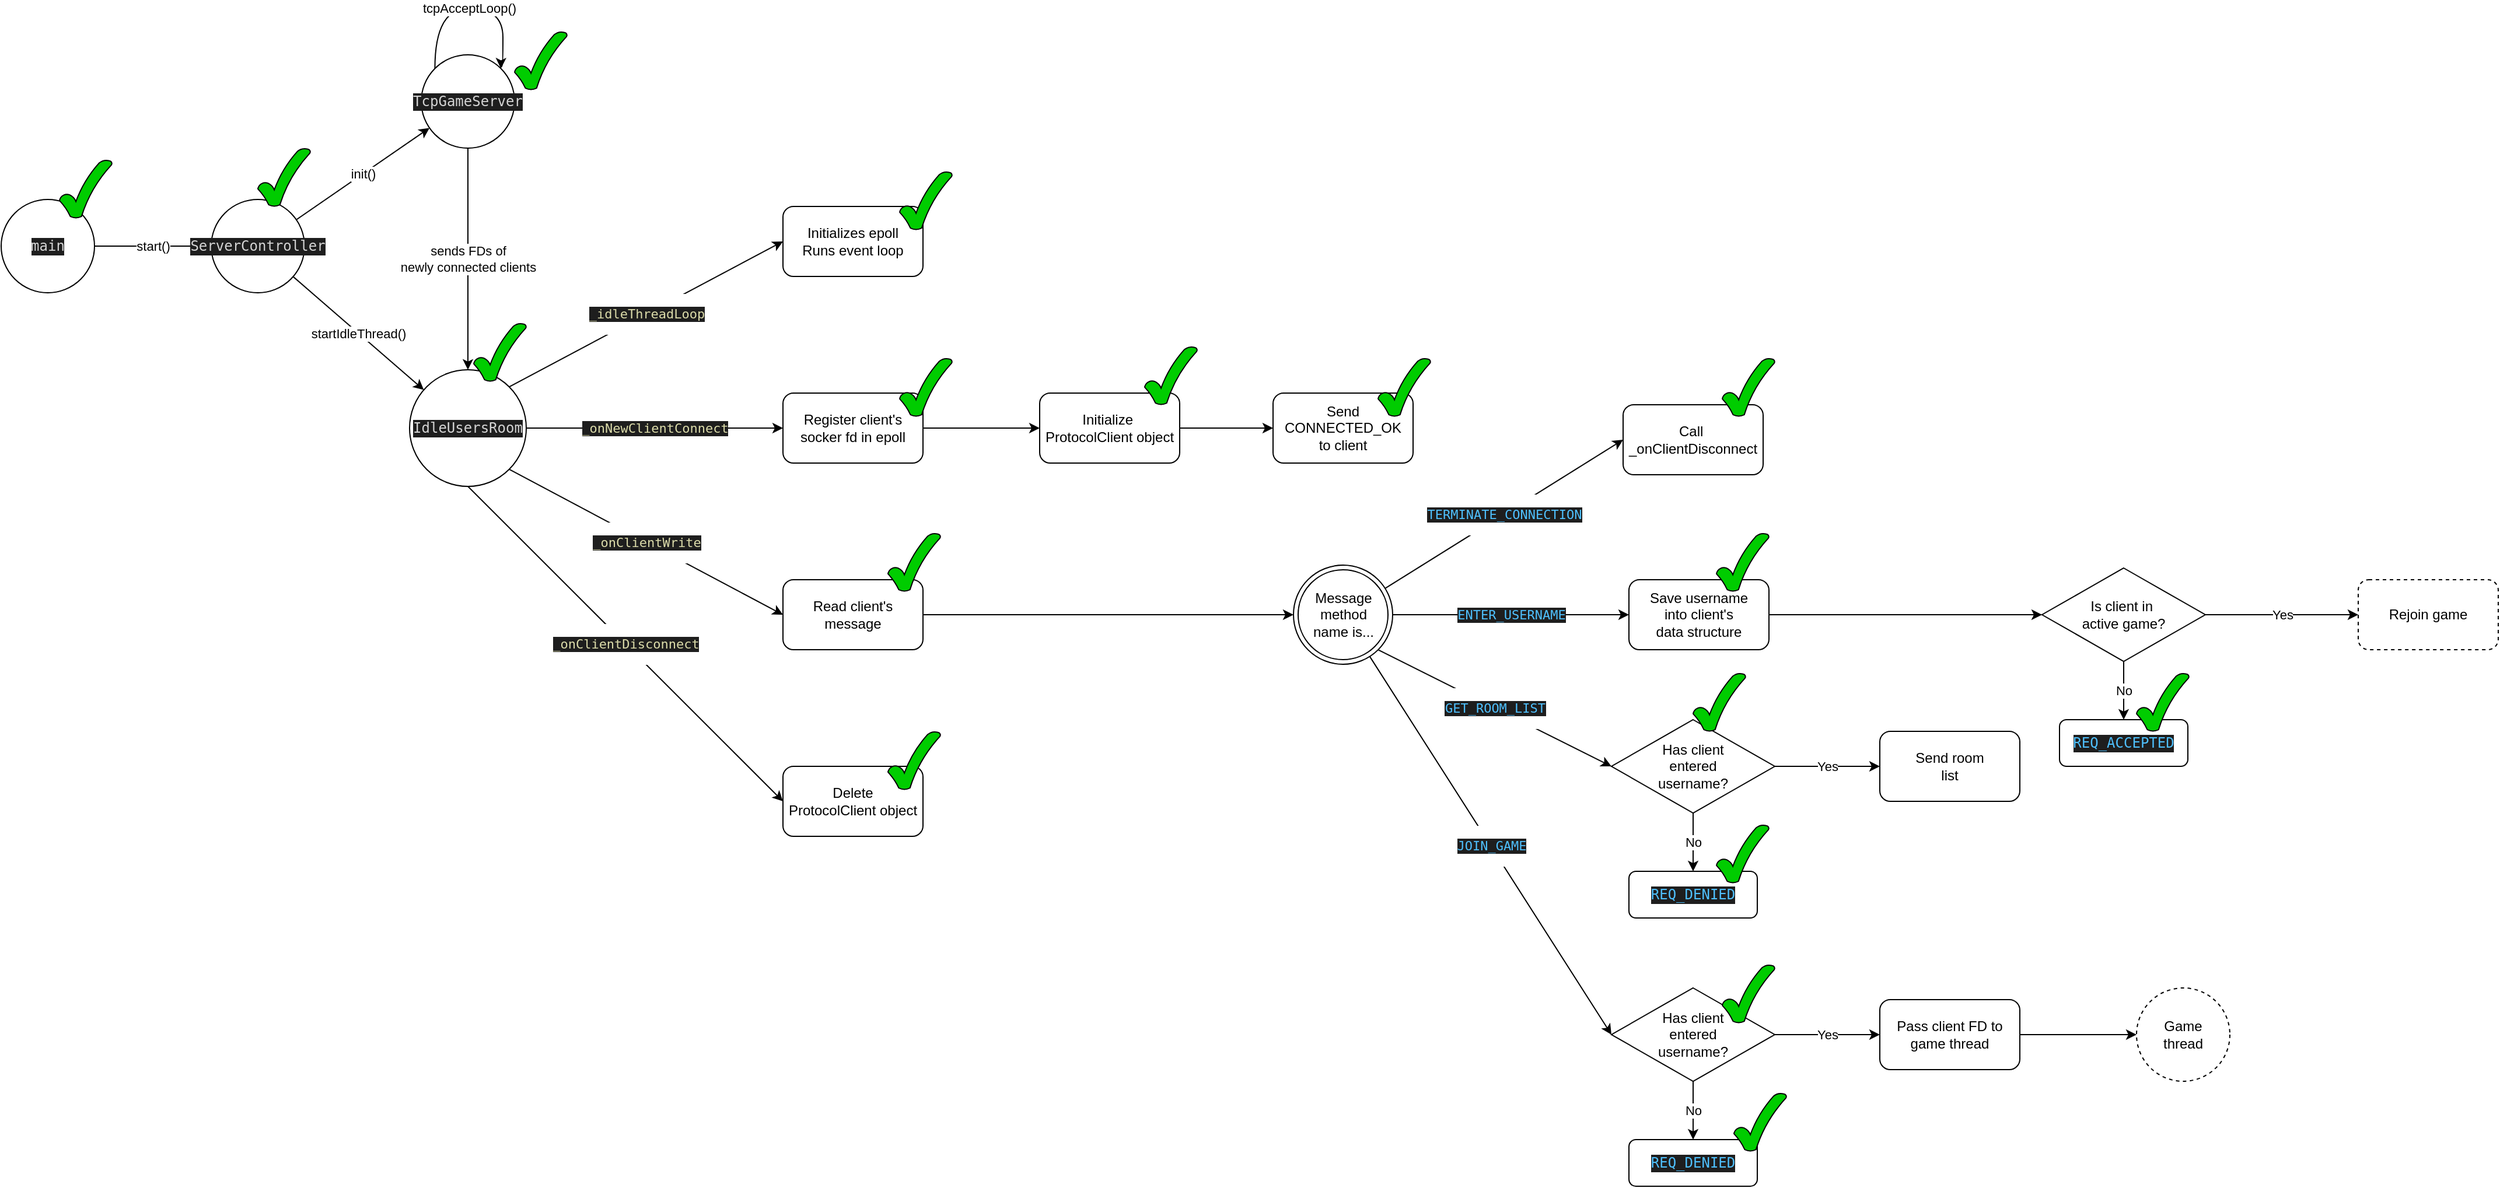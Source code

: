 <mxfile version="22.0.3" type="device">
  <diagram name="Stránka-1" id="AX3X97nkJAmhzNTTR66E">
    <mxGraphModel dx="1301" dy="641" grid="1" gridSize="10" guides="1" tooltips="1" connect="1" arrows="1" fold="1" page="1" pageScale="1" pageWidth="1169" pageHeight="827" math="0" shadow="0">
      <root>
        <mxCell id="0" />
        <mxCell id="1" parent="0" />
        <mxCell id="cRxK8toMLHe_qEw1AbKh-6" value="start()" style="edgeStyle=orthogonalEdgeStyle;rounded=0;orthogonalLoop=1;jettySize=auto;html=1;" parent="1" source="cRxK8toMLHe_qEw1AbKh-2" target="cRxK8toMLHe_qEw1AbKh-5" edge="1">
          <mxGeometry relative="1" as="geometry" />
        </mxCell>
        <mxCell id="cRxK8toMLHe_qEw1AbKh-2" value="&lt;div style=&quot;background-color:#1e1e1e;color:#d4d4d4&quot;&gt;&lt;pre style=&quot;font-family:&#39;JetBrains Mono&#39;,monospace;font-size:9,8pt;&quot;&gt;main&lt;/pre&gt;&lt;/div&gt;" style="ellipse;whiteSpace=wrap;html=1;aspect=fixed;" parent="1" vertex="1">
          <mxGeometry x="30" y="204" width="80" height="80" as="geometry" />
        </mxCell>
        <mxCell id="cRxK8toMLHe_qEw1AbKh-9" value="startIdleThread()" style="rounded=0;orthogonalLoop=1;jettySize=auto;html=1;" parent="1" source="cRxK8toMLHe_qEw1AbKh-5" target="cRxK8toMLHe_qEw1AbKh-8" edge="1">
          <mxGeometry relative="1" as="geometry" />
        </mxCell>
        <mxCell id="cRxK8toMLHe_qEw1AbKh-11" value="init()" style="rounded=0;orthogonalLoop=1;jettySize=auto;html=1;" parent="1" source="cRxK8toMLHe_qEw1AbKh-5" target="cRxK8toMLHe_qEw1AbKh-10" edge="1">
          <mxGeometry relative="1" as="geometry" />
        </mxCell>
        <mxCell id="cRxK8toMLHe_qEw1AbKh-5" value="&lt;div style=&quot;background-color:#1e1e1e;color:#d4d4d4&quot;&gt;&lt;pre style=&quot;font-family:&#39;JetBrains Mono&#39;,monospace;font-size:9,8pt;&quot;&gt;ServerController&lt;/pre&gt;&lt;/div&gt;" style="ellipse;whiteSpace=wrap;html=1;aspect=fixed;" parent="1" vertex="1">
          <mxGeometry x="210" y="204" width="80" height="80" as="geometry" />
        </mxCell>
        <mxCell id="cRxK8toMLHe_qEw1AbKh-20" value="&lt;div style=&quot;background-color:#1e1e1e;color:#d4d4d4&quot;&gt;&lt;pre style=&quot;font-family:&#39;JetBrains Mono&#39;,monospace;font-size:9,8pt;&quot;&gt;&lt;span style=&quot;color:#dcdcaa;&quot;&gt;_idleThreadLoop&lt;/span&gt;&lt;/pre&gt;&lt;/div&gt;" style="rounded=0;orthogonalLoop=1;jettySize=auto;html=1;exitX=1;exitY=0;exitDx=0;exitDy=0;entryX=0;entryY=0.5;entryDx=0;entryDy=0;" parent="1" source="cRxK8toMLHe_qEw1AbKh-8" target="cRxK8toMLHe_qEw1AbKh-22" edge="1">
          <mxGeometry relative="1" as="geometry">
            <mxPoint x="600" y="240" as="targetPoint" />
          </mxGeometry>
        </mxCell>
        <mxCell id="cRxK8toMLHe_qEw1AbKh-23" value="&lt;div style=&quot;background-color:#1e1e1e;color:#d4d4d4&quot;&gt;&lt;pre style=&quot;font-family:&#39;JetBrains Mono&#39;,monospace;font-size:9,8pt;&quot;&gt;&lt;span style=&quot;color:#dcdcaa;&quot;&gt;_onNewClientConnect&lt;/span&gt;&lt;/pre&gt;&lt;/div&gt;" style="edgeStyle=orthogonalEdgeStyle;rounded=0;orthogonalLoop=1;jettySize=auto;html=1;entryX=0;entryY=0.5;entryDx=0;entryDy=0;" parent="1" source="cRxK8toMLHe_qEw1AbKh-8" target="cRxK8toMLHe_qEw1AbKh-27" edge="1">
          <mxGeometry relative="1" as="geometry">
            <mxPoint x="680" y="400" as="targetPoint" />
          </mxGeometry>
        </mxCell>
        <mxCell id="cRxK8toMLHe_qEw1AbKh-29" value="&lt;div style=&quot;background-color:#1e1e1e;color:#d4d4d4&quot;&gt;&lt;pre style=&quot;font-family:&#39;JetBrains Mono&#39;,monospace;font-size:9,8pt;&quot;&gt;&lt;span style=&quot;color:#dbdbaa;&quot;&gt;_onClientWrite&lt;/span&gt;&lt;/pre&gt;&lt;/div&gt;" style="rounded=0;orthogonalLoop=1;jettySize=auto;html=1;exitX=1;exitY=1;exitDx=0;exitDy=0;entryX=0;entryY=0.5;entryDx=0;entryDy=0;" parent="1" source="cRxK8toMLHe_qEw1AbKh-8" target="cRxK8toMLHe_qEw1AbKh-32" edge="1">
          <mxGeometry relative="1" as="geometry">
            <mxPoint x="630" y="530" as="targetPoint" />
          </mxGeometry>
        </mxCell>
        <mxCell id="cRxK8toMLHe_qEw1AbKh-8" value="&lt;div style=&quot;background-color:#1e1e1e;color:#d4d4d4&quot;&gt;&lt;pre style=&quot;font-family:&#39;JetBrains Mono&#39;,monospace;font-size:9,8pt;&quot;&gt;IdleUsersRoom&lt;/pre&gt;&lt;/div&gt;" style="ellipse;whiteSpace=wrap;html=1;aspect=fixed;" parent="1" vertex="1">
          <mxGeometry x="380" y="350" width="100" height="100" as="geometry" />
        </mxCell>
        <mxCell id="cRxK8toMLHe_qEw1AbKh-12" value="sends FDs of &lt;br&gt;newly connected clients" style="edgeStyle=orthogonalEdgeStyle;rounded=0;orthogonalLoop=1;jettySize=auto;html=1;" parent="1" source="cRxK8toMLHe_qEw1AbKh-10" target="cRxK8toMLHe_qEw1AbKh-8" edge="1">
          <mxGeometry relative="1" as="geometry" />
        </mxCell>
        <mxCell id="cRxK8toMLHe_qEw1AbKh-10" value="&lt;div style=&quot;background-color:#1e1e1e;color:#d4d4d4&quot;&gt;&lt;pre style=&quot;font-family:&#39;JetBrains Mono&#39;,monospace;font-size:9,8pt;&quot;&gt;TcpGameServer&lt;/pre&gt;&lt;/div&gt;" style="ellipse;whiteSpace=wrap;html=1;aspect=fixed;" parent="1" vertex="1">
          <mxGeometry x="390" y="80" width="80" height="80" as="geometry" />
        </mxCell>
        <mxCell id="cRxK8toMLHe_qEw1AbKh-18" value="tcpAcceptLoop()" style="orthogonalLoop=1;jettySize=auto;html=1;exitX=0;exitY=0;exitDx=0;exitDy=0;entryX=1;entryY=0;entryDx=0;entryDy=0;edgeStyle=orthogonalEdgeStyle;curved=1;" parent="1" source="cRxK8toMLHe_qEw1AbKh-10" target="cRxK8toMLHe_qEw1AbKh-10" edge="1">
          <mxGeometry relative="1" as="geometry">
            <Array as="points">
              <mxPoint x="402" y="40" />
              <mxPoint x="460" y="40" />
              <mxPoint x="460" y="90" />
              <mxPoint x="458" y="90" />
            </Array>
          </mxGeometry>
        </mxCell>
        <mxCell id="cRxK8toMLHe_qEw1AbKh-22" value="Initializes epoll&lt;br&gt;Runs event loop" style="rounded=1;whiteSpace=wrap;html=1;container=1;" parent="1" vertex="1">
          <mxGeometry x="700" y="210" width="120" height="60" as="geometry" />
        </mxCell>
        <mxCell id="cRxK8toMLHe_qEw1AbKh-36" value="" style="edgeStyle=orthogonalEdgeStyle;rounded=0;orthogonalLoop=1;jettySize=auto;html=1;" parent="1" source="cRxK8toMLHe_qEw1AbKh-26" target="cRxK8toMLHe_qEw1AbKh-35" edge="1">
          <mxGeometry relative="1" as="geometry" />
        </mxCell>
        <mxCell id="cRxK8toMLHe_qEw1AbKh-26" value="Initialize&amp;nbsp;&lt;br&gt;ProtocolClient object" style="rounded=1;whiteSpace=wrap;html=1;" parent="1" vertex="1">
          <mxGeometry x="920" y="370" width="120" height="60" as="geometry" />
        </mxCell>
        <mxCell id="cRxK8toMLHe_qEw1AbKh-28" style="edgeStyle=orthogonalEdgeStyle;rounded=0;orthogonalLoop=1;jettySize=auto;html=1;entryX=0;entryY=0.5;entryDx=0;entryDy=0;" parent="1" source="cRxK8toMLHe_qEw1AbKh-27" target="cRxK8toMLHe_qEw1AbKh-26" edge="1">
          <mxGeometry relative="1" as="geometry" />
        </mxCell>
        <mxCell id="cRxK8toMLHe_qEw1AbKh-27" value="Register client&#39;s&lt;br&gt;socker fd in epoll" style="rounded=1;whiteSpace=wrap;html=1;" parent="1" vertex="1">
          <mxGeometry x="700" y="370" width="120" height="60" as="geometry" />
        </mxCell>
        <mxCell id="cRxK8toMLHe_qEw1AbKh-33" style="edgeStyle=orthogonalEdgeStyle;rounded=0;orthogonalLoop=1;jettySize=auto;html=1;entryX=0;entryY=0.5;entryDx=0;entryDy=0;" parent="1" source="cRxK8toMLHe_qEw1AbKh-32" target="cRxK8toMLHe_qEw1AbKh-34" edge="1">
          <mxGeometry relative="1" as="geometry">
            <mxPoint x="920.0" y="560" as="targetPoint" />
          </mxGeometry>
        </mxCell>
        <mxCell id="cRxK8toMLHe_qEw1AbKh-32" value="Read client&#39;s message" style="rounded=1;whiteSpace=wrap;html=1;" parent="1" vertex="1">
          <mxGeometry x="700" y="530" width="120" height="60" as="geometry" />
        </mxCell>
        <mxCell id="cRxK8toMLHe_qEw1AbKh-41" value="&lt;div style=&quot;background-color:#1e1e1e;color:#d4d4d4&quot;&gt;&lt;pre style=&quot;font-family:&#39;JetBrains Mono&#39;,monospace;font-size:9,8pt;&quot;&gt;&lt;span style=&quot;color:#4fc1ff;&quot;&gt;TERMINATE_CONNECTION&lt;/span&gt;&lt;/pre&gt;&lt;/div&gt;" style="rounded=0;orthogonalLoop=1;jettySize=auto;html=1;entryX=0;entryY=0.5;entryDx=0;entryDy=0;" parent="1" source="cRxK8toMLHe_qEw1AbKh-34" target="cRxK8toMLHe_qEw1AbKh-42" edge="1">
          <mxGeometry relative="1" as="geometry">
            <mxPoint x="1520" y="560" as="targetPoint" />
          </mxGeometry>
        </mxCell>
        <mxCell id="cRxK8toMLHe_qEw1AbKh-43" value="&lt;div style=&quot;background-color:#1e1e1e;color:#d4d4d4&quot;&gt;&lt;pre style=&quot;font-family:&#39;JetBrains Mono&#39;,monospace;font-size:9,8pt;&quot;&gt;&lt;span style=&quot;color:#4fc1ff;&quot;&gt;ENTER_USERNAME&lt;/span&gt;&lt;/pre&gt;&lt;/div&gt;" style="edgeStyle=orthogonalEdgeStyle;rounded=0;orthogonalLoop=1;jettySize=auto;html=1;entryX=0;entryY=0.5;entryDx=0;entryDy=0;" parent="1" source="cRxK8toMLHe_qEw1AbKh-34" target="cRxK8toMLHe_qEw1AbKh-44" edge="1">
          <mxGeometry relative="1" as="geometry">
            <mxPoint x="1430" y="560" as="targetPoint" />
          </mxGeometry>
        </mxCell>
        <mxCell id="cRxK8toMLHe_qEw1AbKh-56" value="&lt;div style=&quot;background-color:#1e1e1e;color:#d4d4d4&quot;&gt;&lt;pre style=&quot;font-family:&#39;JetBrains Mono&#39;,monospace;font-size:9,8pt;&quot;&gt;&lt;span style=&quot;color:#4fc1ff;&quot;&gt;JOIN_GAME&lt;/span&gt;&lt;/pre&gt;&lt;/div&gt;" style="rounded=0;orthogonalLoop=1;jettySize=auto;html=1;entryX=0;entryY=0.5;entryDx=0;entryDy=0;" parent="1" source="cRxK8toMLHe_qEw1AbKh-34" target="cRxK8toMLHe_qEw1AbKh-59" edge="1">
          <mxGeometry relative="1" as="geometry">
            <mxPoint x="1300" y="860" as="targetPoint" />
          </mxGeometry>
        </mxCell>
        <mxCell id="cRxK8toMLHe_qEw1AbKh-34" value="Message&lt;br&gt;method&lt;br&gt;name is..." style="ellipse;shape=doubleEllipse;html=1;dashed=0;whiteSpace=wrap;aspect=fixed;" parent="1" vertex="1">
          <mxGeometry x="1137.5" y="517.5" width="85" height="85" as="geometry" />
        </mxCell>
        <mxCell id="cRxK8toMLHe_qEw1AbKh-35" value="Send CONNECTED_OK&lt;br&gt;to client" style="rounded=1;whiteSpace=wrap;html=1;" parent="1" vertex="1">
          <mxGeometry x="1120" y="370" width="120" height="60" as="geometry" />
        </mxCell>
        <mxCell id="cRxK8toMLHe_qEw1AbKh-39" value="&lt;div style=&quot;background-color:#1e1e1e;color:#d4d4d4&quot;&gt;&lt;pre style=&quot;font-family:&#39;JetBrains Mono&#39;,monospace;font-size:14,3pt;&quot;&gt;&lt;span style=&quot;color:#dcdcaa;&quot;&gt;_onClientDisconnect&lt;/span&gt;&lt;/pre&gt;&lt;/div&gt;" style="rounded=0;orthogonalLoop=1;jettySize=auto;html=1;exitX=0.5;exitY=1;exitDx=0;exitDy=0;entryX=0;entryY=0.5;entryDx=0;entryDy=0;" parent="1" source="cRxK8toMLHe_qEw1AbKh-8" target="cRxK8toMLHe_qEw1AbKh-40" edge="1">
          <mxGeometry x="-0.0" relative="1" as="geometry">
            <mxPoint x="660" y="740" as="targetPoint" />
            <mxPoint x="400" y="530" as="sourcePoint" />
            <mxPoint as="offset" />
          </mxGeometry>
        </mxCell>
        <mxCell id="cRxK8toMLHe_qEw1AbKh-40" value="Delete&lt;br&gt;ProtocolClient object" style="rounded=1;whiteSpace=wrap;html=1;" parent="1" vertex="1">
          <mxGeometry x="700" y="690" width="120" height="60" as="geometry" />
        </mxCell>
        <mxCell id="cRxK8toMLHe_qEw1AbKh-42" value="Call&amp;nbsp;&lt;br&gt;_onClientDisconnect" style="rounded=1;whiteSpace=wrap;html=1;" parent="1" vertex="1">
          <mxGeometry x="1420" y="380" width="120" height="60" as="geometry" />
        </mxCell>
        <mxCell id="ALvWdpfqkTMhX2sJv-Bu-17" style="edgeStyle=orthogonalEdgeStyle;rounded=0;orthogonalLoop=1;jettySize=auto;html=1;entryX=0;entryY=0.5;entryDx=0;entryDy=0;" edge="1" parent="1" source="cRxK8toMLHe_qEw1AbKh-44" target="cRxK8toMLHe_qEw1AbKh-68">
          <mxGeometry relative="1" as="geometry" />
        </mxCell>
        <mxCell id="cRxK8toMLHe_qEw1AbKh-44" value="Save username&lt;br&gt;into client&#39;s&lt;br&gt;data structure" style="rounded=1;whiteSpace=wrap;html=1;" parent="1" vertex="1">
          <mxGeometry x="1425" y="530" width="120" height="60" as="geometry" />
        </mxCell>
        <mxCell id="cRxK8toMLHe_qEw1AbKh-46" value="&lt;div style=&quot;background-color:#1e1e1e;color:#d4d4d4&quot;&gt;&lt;pre style=&quot;font-family:&#39;JetBrains Mono&#39;,monospace;font-size:9,8pt;&quot;&gt;&lt;span style=&quot;color:#4fc1ff;&quot;&gt;GET_ROOM_LIST&lt;/span&gt;&lt;/pre&gt;&lt;/div&gt;" style="rounded=0;orthogonalLoop=1;jettySize=auto;html=1;entryX=0;entryY=0.5;entryDx=0;entryDy=0;exitX=1;exitY=1;exitDx=0;exitDy=0;" parent="1" source="cRxK8toMLHe_qEw1AbKh-34" target="cRxK8toMLHe_qEw1AbKh-48" edge="1">
          <mxGeometry relative="1" as="geometry">
            <mxPoint x="1416.95" y="660" as="targetPoint" />
            <mxPoint x="1220.002" y="617.552" as="sourcePoint" />
          </mxGeometry>
        </mxCell>
        <mxCell id="cRxK8toMLHe_qEw1AbKh-53" value="No" style="edgeStyle=orthogonalEdgeStyle;rounded=0;orthogonalLoop=1;jettySize=auto;html=1;entryX=0.5;entryY=0;entryDx=0;entryDy=0;" parent="1" source="cRxK8toMLHe_qEw1AbKh-48" target="cRxK8toMLHe_qEw1AbKh-51" edge="1">
          <mxGeometry relative="1" as="geometry" />
        </mxCell>
        <mxCell id="cRxK8toMLHe_qEw1AbKh-54" value="Yes" style="edgeStyle=orthogonalEdgeStyle;rounded=0;orthogonalLoop=1;jettySize=auto;html=1;entryX=0;entryY=0.5;entryDx=0;entryDy=0;" parent="1" source="cRxK8toMLHe_qEw1AbKh-48" target="ALvWdpfqkTMhX2sJv-Bu-18" edge="1">
          <mxGeometry relative="1" as="geometry">
            <mxPoint x="1630" y="690" as="targetPoint" />
          </mxGeometry>
        </mxCell>
        <mxCell id="cRxK8toMLHe_qEw1AbKh-48" value="Has client&lt;br&gt;entered&lt;br&gt;username?" style="rhombus;whiteSpace=wrap;html=1;" parent="1" vertex="1">
          <mxGeometry x="1410" y="650" width="140" height="80" as="geometry" />
        </mxCell>
        <mxCell id="cRxK8toMLHe_qEw1AbKh-51" value="&lt;div style=&quot;background-color:#1e1e1e;color:#d4d4d4&quot;&gt;&lt;pre style=&quot;font-family:&#39;JetBrains Mono&#39;,monospace;font-size:9,8pt;&quot;&gt;&lt;span style=&quot;color:#4fc1ff;&quot;&gt;REQ_DENIED&lt;/span&gt;&lt;/pre&gt;&lt;/div&gt;" style="rounded=1;whiteSpace=wrap;html=1;" parent="1" vertex="1">
          <mxGeometry x="1425" y="780" width="110" height="40" as="geometry" />
        </mxCell>
        <mxCell id="cRxK8toMLHe_qEw1AbKh-57" value="No" style="edgeStyle=orthogonalEdgeStyle;rounded=0;orthogonalLoop=1;jettySize=auto;html=1;entryX=0.5;entryY=0;entryDx=0;entryDy=0;" parent="1" source="cRxK8toMLHe_qEw1AbKh-59" target="cRxK8toMLHe_qEw1AbKh-60" edge="1">
          <mxGeometry relative="1" as="geometry" />
        </mxCell>
        <mxCell id="cRxK8toMLHe_qEw1AbKh-58" value="Yes" style="edgeStyle=orthogonalEdgeStyle;rounded=0;orthogonalLoop=1;jettySize=auto;html=1;" parent="1" source="cRxK8toMLHe_qEw1AbKh-59" target="cRxK8toMLHe_qEw1AbKh-62" edge="1">
          <mxGeometry relative="1" as="geometry">
            <mxPoint x="1640" y="920" as="targetPoint" />
          </mxGeometry>
        </mxCell>
        <mxCell id="cRxK8toMLHe_qEw1AbKh-59" value="Has client&lt;br&gt;entered&lt;br&gt;username?" style="rhombus;whiteSpace=wrap;html=1;" parent="1" vertex="1">
          <mxGeometry x="1410" y="880" width="140" height="80" as="geometry" />
        </mxCell>
        <mxCell id="cRxK8toMLHe_qEw1AbKh-60" value="&lt;div style=&quot;background-color:#1e1e1e;color:#d4d4d4&quot;&gt;&lt;pre style=&quot;font-family:&#39;JetBrains Mono&#39;,monospace;font-size:9,8pt;&quot;&gt;&lt;span style=&quot;color:#4fc1ff;&quot;&gt;REQ_DENIED&lt;/span&gt;&lt;/pre&gt;&lt;/div&gt;" style="rounded=1;whiteSpace=wrap;html=1;" parent="1" vertex="1">
          <mxGeometry x="1425" y="1010" width="110" height="40" as="geometry" />
        </mxCell>
        <mxCell id="cRxK8toMLHe_qEw1AbKh-64" style="edgeStyle=orthogonalEdgeStyle;rounded=0;orthogonalLoop=1;jettySize=auto;html=1;" parent="1" source="cRxK8toMLHe_qEw1AbKh-62" target="cRxK8toMLHe_qEw1AbKh-65" edge="1">
          <mxGeometry relative="1" as="geometry">
            <mxPoint x="1860" y="920" as="targetPoint" />
          </mxGeometry>
        </mxCell>
        <mxCell id="cRxK8toMLHe_qEw1AbKh-62" value="Pass client FD to game thread" style="rounded=1;whiteSpace=wrap;html=1;" parent="1" vertex="1">
          <mxGeometry x="1640" y="890" width="120" height="60" as="geometry" />
        </mxCell>
        <mxCell id="cRxK8toMLHe_qEw1AbKh-65" value="Game&#xa;thread" style="ellipse;whiteSpace=wrap;html=1;aspect=fixed;dashed=1;" parent="1" vertex="1">
          <mxGeometry x="1860" y="880" width="80" height="80" as="geometry" />
        </mxCell>
        <mxCell id="cRxK8toMLHe_qEw1AbKh-67" value="&lt;div style=&quot;background-color:#1e1e1e;color:#d4d4d4&quot;&gt;&lt;pre style=&quot;font-family:&#39;JetBrains Mono&#39;,monospace;font-size:9,8pt;&quot;&gt;&lt;span style=&quot;color:#4fc1ff;&quot;&gt;REQ_ACCEPTED&lt;/span&gt;&lt;/pre&gt;&lt;/div&gt;" style="rounded=1;whiteSpace=wrap;html=1;" parent="1" vertex="1">
          <mxGeometry x="1794" y="650" width="110" height="40" as="geometry" />
        </mxCell>
        <mxCell id="cRxK8toMLHe_qEw1AbKh-69" value="No" style="edgeStyle=orthogonalEdgeStyle;rounded=0;orthogonalLoop=1;jettySize=auto;html=1;" parent="1" source="cRxK8toMLHe_qEw1AbKh-68" target="cRxK8toMLHe_qEw1AbKh-67" edge="1">
          <mxGeometry relative="1" as="geometry">
            <mxPoint x="1850" y="647.5" as="targetPoint" />
          </mxGeometry>
        </mxCell>
        <mxCell id="cRxK8toMLHe_qEw1AbKh-70" value="Yes" style="edgeStyle=orthogonalEdgeStyle;rounded=0;orthogonalLoop=1;jettySize=auto;html=1;exitX=1;exitY=0.5;exitDx=0;exitDy=0;" parent="1" source="cRxK8toMLHe_qEw1AbKh-68" target="cRxK8toMLHe_qEw1AbKh-71" edge="1">
          <mxGeometry relative="1" as="geometry">
            <mxPoint x="2020" y="690" as="targetPoint" />
          </mxGeometry>
        </mxCell>
        <mxCell id="cRxK8toMLHe_qEw1AbKh-68" value="Is client in&amp;nbsp;&lt;br&gt;active game?" style="rhombus;whiteSpace=wrap;html=1;" parent="1" vertex="1">
          <mxGeometry x="1779" y="520" width="140" height="80" as="geometry" />
        </mxCell>
        <mxCell id="cRxK8toMLHe_qEw1AbKh-71" value="Rejoin game" style="rounded=1;whiteSpace=wrap;html=1;dashed=1;" parent="1" vertex="1">
          <mxGeometry x="2050" y="530" width="120" height="60" as="geometry" />
        </mxCell>
        <mxCell id="ALvWdpfqkTMhX2sJv-Bu-1" value="" style="verticalLabelPosition=bottom;verticalAlign=top;html=1;shape=mxgraph.basic.tick;fillColor=#00CC00;" vertex="1" parent="1">
          <mxGeometry x="80" y="170" width="45" height="50" as="geometry" />
        </mxCell>
        <mxCell id="ALvWdpfqkTMhX2sJv-Bu-2" value="" style="verticalLabelPosition=bottom;verticalAlign=top;html=1;shape=mxgraph.basic.tick;fillColor=#00CC00;" vertex="1" parent="1">
          <mxGeometry x="250" y="160" width="45" height="50" as="geometry" />
        </mxCell>
        <mxCell id="ALvWdpfqkTMhX2sJv-Bu-4" value="" style="verticalLabelPosition=bottom;verticalAlign=top;html=1;shape=mxgraph.basic.tick;fillColor=#00CC00;" vertex="1" parent="1">
          <mxGeometry x="470" y="60" width="45" height="50" as="geometry" />
        </mxCell>
        <mxCell id="ALvWdpfqkTMhX2sJv-Bu-5" value="" style="verticalLabelPosition=bottom;verticalAlign=top;html=1;shape=mxgraph.basic.tick;fillColor=#00CC00;" vertex="1" parent="1">
          <mxGeometry x="435" y="310" width="45" height="50" as="geometry" />
        </mxCell>
        <mxCell id="ALvWdpfqkTMhX2sJv-Bu-6" value="" style="verticalLabelPosition=bottom;verticalAlign=top;html=1;shape=mxgraph.basic.tick;fillColor=#00CC00;" vertex="1" parent="1">
          <mxGeometry x="800" y="180" width="45" height="50" as="geometry" />
        </mxCell>
        <mxCell id="ALvWdpfqkTMhX2sJv-Bu-7" value="" style="verticalLabelPosition=bottom;verticalAlign=top;html=1;shape=mxgraph.basic.tick;fillColor=#00CC00;" vertex="1" parent="1">
          <mxGeometry x="800" y="340" width="45" height="50" as="geometry" />
        </mxCell>
        <mxCell id="ALvWdpfqkTMhX2sJv-Bu-8" value="" style="verticalLabelPosition=bottom;verticalAlign=top;html=1;shape=mxgraph.basic.tick;fillColor=#00CC00;" vertex="1" parent="1">
          <mxGeometry x="1010" y="330" width="45" height="50" as="geometry" />
        </mxCell>
        <mxCell id="ALvWdpfqkTMhX2sJv-Bu-9" value="" style="verticalLabelPosition=bottom;verticalAlign=top;html=1;shape=mxgraph.basic.tick;fillColor=#00CC00;" vertex="1" parent="1">
          <mxGeometry x="1210" y="340" width="45" height="50" as="geometry" />
        </mxCell>
        <mxCell id="ALvWdpfqkTMhX2sJv-Bu-10" value="" style="verticalLabelPosition=bottom;verticalAlign=top;html=1;shape=mxgraph.basic.tick;fillColor=#00CC00;" vertex="1" parent="1">
          <mxGeometry x="790" y="660" width="45" height="50" as="geometry" />
        </mxCell>
        <mxCell id="ALvWdpfqkTMhX2sJv-Bu-12" value="" style="verticalLabelPosition=bottom;verticalAlign=top;html=1;shape=mxgraph.basic.tick;fillColor=#00CC00;" vertex="1" parent="1">
          <mxGeometry x="790" y="490" width="45" height="50" as="geometry" />
        </mxCell>
        <mxCell id="ALvWdpfqkTMhX2sJv-Bu-13" value="" style="verticalLabelPosition=bottom;verticalAlign=top;html=1;shape=mxgraph.basic.tick;fillColor=#00CC00;" vertex="1" parent="1">
          <mxGeometry x="1505" y="340" width="45" height="50" as="geometry" />
        </mxCell>
        <mxCell id="ALvWdpfqkTMhX2sJv-Bu-14" value="" style="verticalLabelPosition=bottom;verticalAlign=top;html=1;shape=mxgraph.basic.tick;fillColor=#00CC00;" vertex="1" parent="1">
          <mxGeometry x="1500" y="490" width="45" height="50" as="geometry" />
        </mxCell>
        <mxCell id="ALvWdpfqkTMhX2sJv-Bu-18" value="Send room&lt;br&gt;list" style="rounded=1;whiteSpace=wrap;html=1;" vertex="1" parent="1">
          <mxGeometry x="1640" y="660" width="120" height="60" as="geometry" />
        </mxCell>
        <mxCell id="ALvWdpfqkTMhX2sJv-Bu-19" value="" style="verticalLabelPosition=bottom;verticalAlign=top;html=1;shape=mxgraph.basic.tick;fillColor=#00CC00;" vertex="1" parent="1">
          <mxGeometry x="1860" y="610" width="45" height="50" as="geometry" />
        </mxCell>
        <mxCell id="ALvWdpfqkTMhX2sJv-Bu-20" value="" style="verticalLabelPosition=bottom;verticalAlign=top;html=1;shape=mxgraph.basic.tick;fillColor=#00CC00;" vertex="1" parent="1">
          <mxGeometry x="1480" y="610" width="45" height="50" as="geometry" />
        </mxCell>
        <mxCell id="ALvWdpfqkTMhX2sJv-Bu-21" value="" style="verticalLabelPosition=bottom;verticalAlign=top;html=1;shape=mxgraph.basic.tick;fillColor=#00CC00;" vertex="1" parent="1">
          <mxGeometry x="1500" y="740" width="45" height="50" as="geometry" />
        </mxCell>
        <mxCell id="ALvWdpfqkTMhX2sJv-Bu-22" value="" style="verticalLabelPosition=bottom;verticalAlign=top;html=1;shape=mxgraph.basic.tick;fillColor=#00CC00;" vertex="1" parent="1">
          <mxGeometry x="1505" y="860" width="45" height="50" as="geometry" />
        </mxCell>
        <mxCell id="ALvWdpfqkTMhX2sJv-Bu-23" value="" style="verticalLabelPosition=bottom;verticalAlign=top;html=1;shape=mxgraph.basic.tick;fillColor=#00CC00;" vertex="1" parent="1">
          <mxGeometry x="1515" y="970" width="45" height="50" as="geometry" />
        </mxCell>
      </root>
    </mxGraphModel>
  </diagram>
</mxfile>
